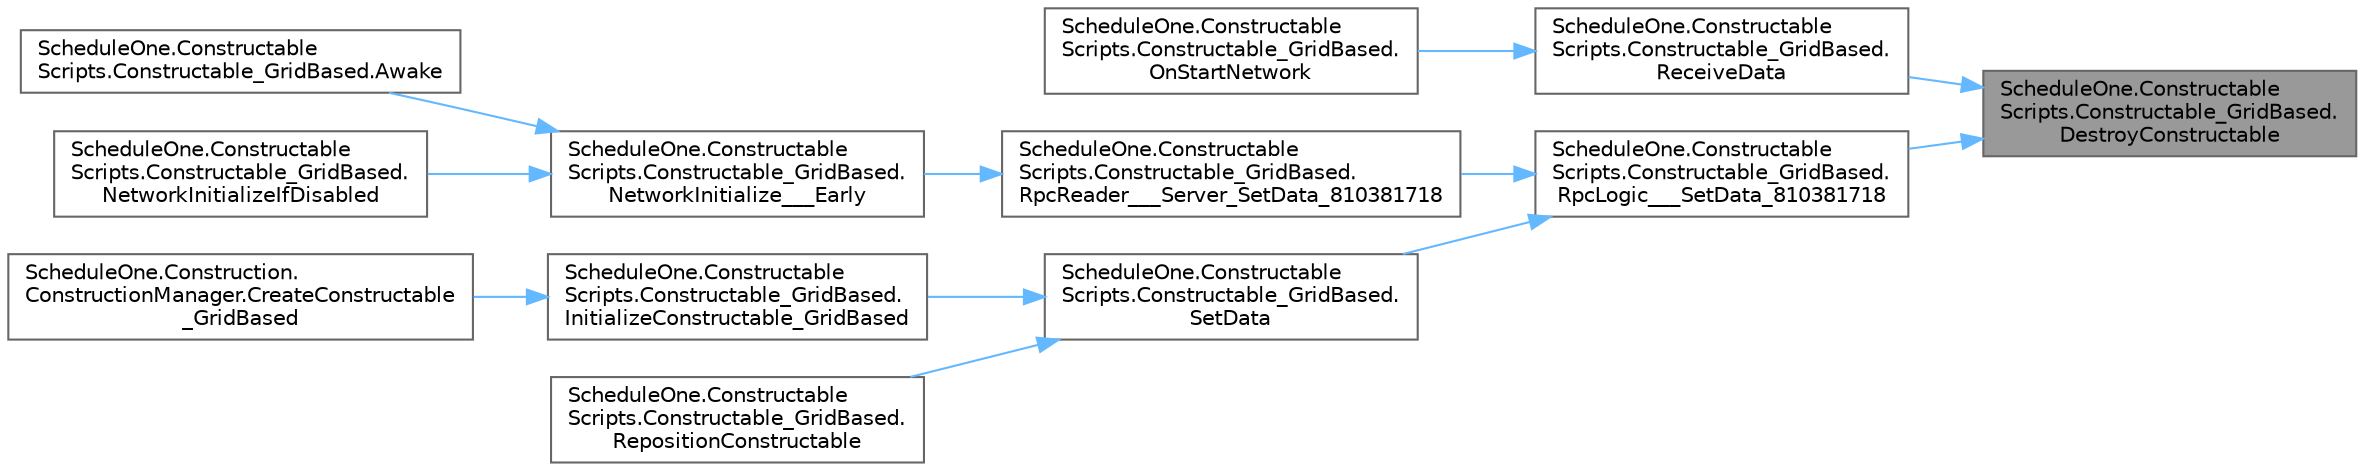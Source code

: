 digraph "ScheduleOne.ConstructableScripts.Constructable_GridBased.DestroyConstructable"
{
 // LATEX_PDF_SIZE
  bgcolor="transparent";
  edge [fontname=Helvetica,fontsize=10,labelfontname=Helvetica,labelfontsize=10];
  node [fontname=Helvetica,fontsize=10,shape=box,height=0.2,width=0.4];
  rankdir="RL";
  Node1 [id="Node000001",label="ScheduleOne.Constructable\lScripts.Constructable_GridBased.\lDestroyConstructable",height=0.2,width=0.4,color="gray40", fillcolor="grey60", style="filled", fontcolor="black",tooltip=" "];
  Node1 -> Node2 [id="edge1_Node000001_Node000002",dir="back",color="steelblue1",style="solid",tooltip=" "];
  Node2 [id="Node000002",label="ScheduleOne.Constructable\lScripts.Constructable_GridBased.\lReceiveData",height=0.2,width=0.4,color="grey40", fillcolor="white", style="filled",URL="$class_schedule_one_1_1_constructable_scripts_1_1_constructable___grid_based.html#af498ba26f7e00cc79de51180bf884f81",tooltip=" "];
  Node2 -> Node3 [id="edge2_Node000002_Node000003",dir="back",color="steelblue1",style="solid",tooltip=" "];
  Node3 [id="Node000003",label="ScheduleOne.Constructable\lScripts.Constructable_GridBased.\lOnStartNetwork",height=0.2,width=0.4,color="grey40", fillcolor="white", style="filled",URL="$class_schedule_one_1_1_constructable_scripts_1_1_constructable___grid_based.html#a9471c86c0faa9dbb1e829466d546229b",tooltip=" "];
  Node1 -> Node4 [id="edge3_Node000001_Node000004",dir="back",color="steelblue1",style="solid",tooltip=" "];
  Node4 [id="Node000004",label="ScheduleOne.Constructable\lScripts.Constructable_GridBased.\lRpcLogic___SetData_810381718",height=0.2,width=0.4,color="grey40", fillcolor="white", style="filled",URL="$class_schedule_one_1_1_constructable_scripts_1_1_constructable___grid_based.html#acb05d590d689e0404cc6a6e674c66da8",tooltip=" "];
  Node4 -> Node5 [id="edge4_Node000004_Node000005",dir="back",color="steelblue1",style="solid",tooltip=" "];
  Node5 [id="Node000005",label="ScheduleOne.Constructable\lScripts.Constructable_GridBased.\lRpcReader___Server_SetData_810381718",height=0.2,width=0.4,color="grey40", fillcolor="white", style="filled",URL="$class_schedule_one_1_1_constructable_scripts_1_1_constructable___grid_based.html#a221717f2795002ad7e6293d914dec329",tooltip=" "];
  Node5 -> Node6 [id="edge5_Node000005_Node000006",dir="back",color="steelblue1",style="solid",tooltip=" "];
  Node6 [id="Node000006",label="ScheduleOne.Constructable\lScripts.Constructable_GridBased.\lNetworkInitialize___Early",height=0.2,width=0.4,color="grey40", fillcolor="white", style="filled",URL="$class_schedule_one_1_1_constructable_scripts_1_1_constructable___grid_based.html#ae4491fb180e0bbc9412026fbc6952150",tooltip=" "];
  Node6 -> Node7 [id="edge6_Node000006_Node000007",dir="back",color="steelblue1",style="solid",tooltip=" "];
  Node7 [id="Node000007",label="ScheduleOne.Constructable\lScripts.Constructable_GridBased.Awake",height=0.2,width=0.4,color="grey40", fillcolor="white", style="filled",URL="$class_schedule_one_1_1_constructable_scripts_1_1_constructable___grid_based.html#a109ab8a8bbded002fad223928592f5c4",tooltip=" "];
  Node6 -> Node8 [id="edge7_Node000006_Node000008",dir="back",color="steelblue1",style="solid",tooltip=" "];
  Node8 [id="Node000008",label="ScheduleOne.Constructable\lScripts.Constructable_GridBased.\lNetworkInitializeIfDisabled",height=0.2,width=0.4,color="grey40", fillcolor="white", style="filled",URL="$class_schedule_one_1_1_constructable_scripts_1_1_constructable___grid_based.html#a570c764b9a0956cf976079bb812d49d0",tooltip=" "];
  Node4 -> Node9 [id="edge8_Node000004_Node000009",dir="back",color="steelblue1",style="solid",tooltip=" "];
  Node9 [id="Node000009",label="ScheduleOne.Constructable\lScripts.Constructable_GridBased.\lSetData",height=0.2,width=0.4,color="grey40", fillcolor="white", style="filled",URL="$class_schedule_one_1_1_constructable_scripts_1_1_constructable___grid_based.html#a8a82b1cd14d29d38b1a3377cdc642067",tooltip=" "];
  Node9 -> Node10 [id="edge9_Node000009_Node000010",dir="back",color="steelblue1",style="solid",tooltip=" "];
  Node10 [id="Node000010",label="ScheduleOne.Constructable\lScripts.Constructable_GridBased.\lInitializeConstructable_GridBased",height=0.2,width=0.4,color="grey40", fillcolor="white", style="filled",URL="$class_schedule_one_1_1_constructable_scripts_1_1_constructable___grid_based.html#aedd60efa186c19ba2357e574da229f94",tooltip=" "];
  Node10 -> Node11 [id="edge10_Node000010_Node000011",dir="back",color="steelblue1",style="solid",tooltip=" "];
  Node11 [id="Node000011",label="ScheduleOne.Construction.\lConstructionManager.CreateConstructable\l_GridBased",height=0.2,width=0.4,color="grey40", fillcolor="white", style="filled",URL="$class_schedule_one_1_1_construction_1_1_construction_manager.html#a8bc235861b1791c66288144d174322ab",tooltip=" "];
  Node9 -> Node12 [id="edge11_Node000009_Node000012",dir="back",color="steelblue1",style="solid",tooltip=" "];
  Node12 [id="Node000012",label="ScheduleOne.Constructable\lScripts.Constructable_GridBased.\lRepositionConstructable",height=0.2,width=0.4,color="grey40", fillcolor="white", style="filled",URL="$class_schedule_one_1_1_constructable_scripts_1_1_constructable___grid_based.html#a95aa335f28fb2ae8e36f57d2c7113cb8",tooltip=" "];
}
